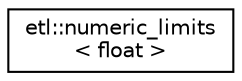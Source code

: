 digraph "Graphical Class Hierarchy"
{
  edge [fontname="Helvetica",fontsize="10",labelfontname="Helvetica",labelfontsize="10"];
  node [fontname="Helvetica",fontsize="10",shape=record];
  rankdir="LR";
  Node0 [label="etl::numeric_limits\l\< float \>",height=0.2,width=0.4,color="black", fillcolor="white", style="filled",URL="$classetl_1_1numeric__limits_3_01float_01_4.html"];
}
